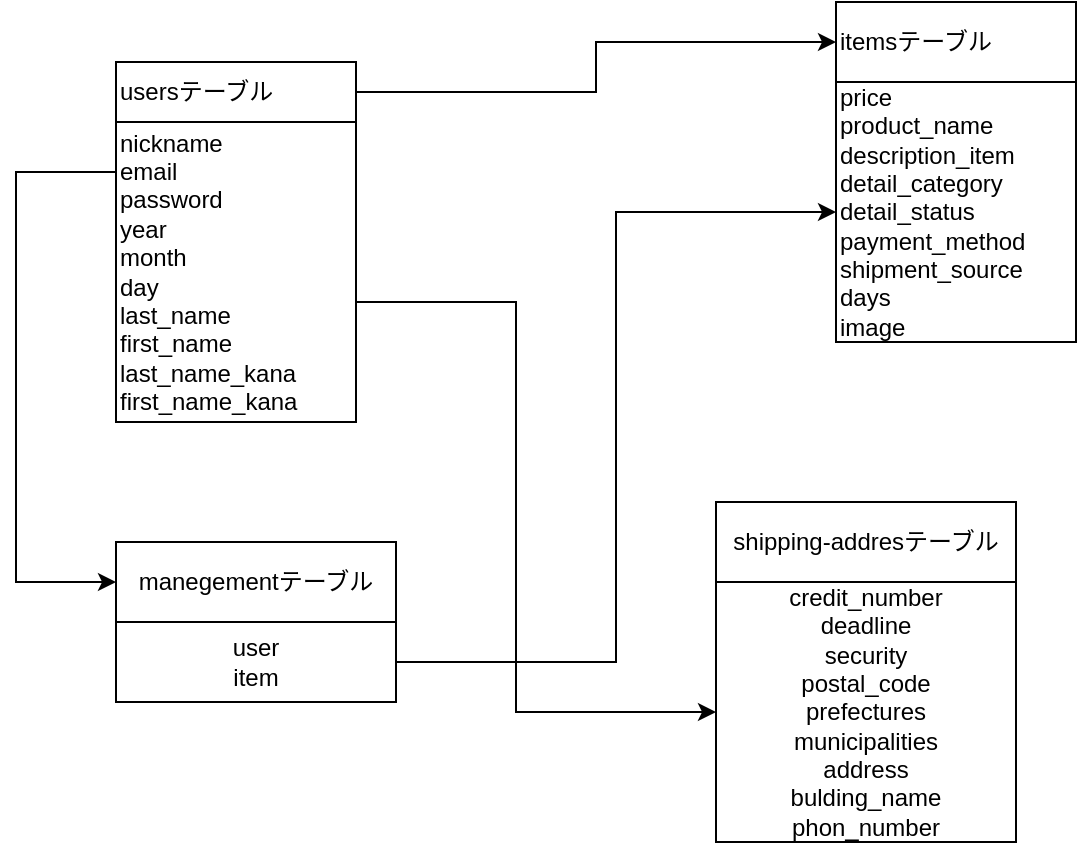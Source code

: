 <mxfile>
    <diagram id="gzY923nyXXnyxxWyLKbQ" name="ページ1">
        <mxGraphModel dx="724" dy="680" grid="1" gridSize="10" guides="1" tooltips="1" connect="1" arrows="1" fold="1" page="1" pageScale="1" pageWidth="827" pageHeight="1169" math="0" shadow="0">
            <root>
                <mxCell id="0"/>
                <mxCell id="1" parent="0"/>
                <mxCell id="28" style="edgeStyle=orthogonalEdgeStyle;rounded=0;orthogonalLoop=1;jettySize=auto;html=1;exitX=1;exitY=0.5;exitDx=0;exitDy=0;entryX=0;entryY=0.5;entryDx=0;entryDy=0;" parent="1" source="2" target="8" edge="1">
                    <mxGeometry relative="1" as="geometry"/>
                </mxCell>
                <object label="usersテーブル" id="2">
                    <mxCell style="rounded=0;whiteSpace=wrap;html=1;align=left;" parent="1" vertex="1">
                        <mxGeometry x="70" y="90" width="120" height="30" as="geometry"/>
                    </mxCell>
                </object>
                <mxCell id="13" style="edgeStyle=orthogonalEdgeStyle;rounded=0;orthogonalLoop=1;jettySize=auto;html=1;entryX=0;entryY=0.5;entryDx=0;entryDy=0;exitX=0;exitY=0.5;exitDx=0;exitDy=0;" parent="1" source="3" target="19" edge="1">
                    <mxGeometry relative="1" as="geometry">
                        <mxPoint x="20" y="200" as="sourcePoint"/>
                        <mxPoint x="70" y="290" as="targetPoint"/>
                        <Array as="points">
                            <mxPoint x="70" y="145"/>
                            <mxPoint x="20" y="145"/>
                            <mxPoint x="20" y="350"/>
                        </Array>
                    </mxGeometry>
                </mxCell>
                <mxCell id="29" style="edgeStyle=orthogonalEdgeStyle;rounded=0;orthogonalLoop=1;jettySize=auto;html=1;exitX=0.5;exitY=1;exitDx=0;exitDy=0;entryX=0;entryY=0.5;entryDx=0;entryDy=0;" edge="1" parent="1" source="3" target="27">
                    <mxGeometry relative="1" as="geometry">
                        <Array as="points">
                            <mxPoint x="130" y="210"/>
                            <mxPoint x="270" y="210"/>
                            <mxPoint x="270" y="415"/>
                        </Array>
                    </mxGeometry>
                </mxCell>
                <mxCell id="3" value="nickname&lt;br&gt;email&lt;br&gt;password&lt;br&gt;year&lt;br&gt;month&lt;br&gt;day&lt;br&gt;last_name&lt;br&gt;first_name&lt;br&gt;last_name_kana&lt;br&gt;first_name_kana" style="rounded=0;whiteSpace=wrap;html=1;align=left;" parent="1" vertex="1">
                    <mxGeometry x="70" y="120" width="120" height="150" as="geometry"/>
                </mxCell>
                <object label="itemsテーブル" id="8">
                    <mxCell style="rounded=0;whiteSpace=wrap;html=1;align=left;" parent="1" vertex="1">
                        <mxGeometry x="430" y="60" width="120" height="40" as="geometry"/>
                    </mxCell>
                </object>
                <object label="price&lt;br&gt;product_name&lt;br&gt;description_item&lt;br&gt;detail_category&lt;br&gt;detail_status&lt;br&gt;payment_method&lt;br&gt;shipment_source&lt;br&gt;days&lt;br&gt;image" id="10">
                    <mxCell style="rounded=0;whiteSpace=wrap;html=1;align=left;" parent="1" vertex="1">
                        <mxGeometry x="430" y="100" width="120" height="130" as="geometry"/>
                    </mxCell>
                </object>
                <object label="manegementテーブル" id="19">
                    <mxCell style="rounded=0;whiteSpace=wrap;html=1;" parent="1" vertex="1">
                        <mxGeometry x="70" y="330" width="140" height="40" as="geometry"/>
                    </mxCell>
                </object>
                <mxCell id="30" style="edgeStyle=orthogonalEdgeStyle;rounded=0;orthogonalLoop=1;jettySize=auto;html=1;exitX=1;exitY=0.5;exitDx=0;exitDy=0;entryX=0;entryY=0.5;entryDx=0;entryDy=0;" edge="1" parent="1" source="24" target="10">
                    <mxGeometry relative="1" as="geometry"/>
                </mxCell>
                <object label="user&lt;br&gt;item" id="24">
                    <mxCell style="rounded=0;whiteSpace=wrap;html=1;" parent="1" vertex="1">
                        <mxGeometry x="70" y="370" width="140" height="40" as="geometry"/>
                    </mxCell>
                </object>
                <object label="shipping-addresテーブル" id="26">
                    <mxCell style="rounded=0;whiteSpace=wrap;html=1;" parent="1" vertex="1">
                        <mxGeometry x="370" y="310" width="150" height="40" as="geometry"/>
                    </mxCell>
                </object>
                <object label="credit_number&lt;br&gt;deadline&lt;br&gt;security&lt;br&gt;postal_code&lt;br&gt;prefectures&lt;br&gt;municipalities&lt;br&gt;address&lt;br&gt;bulding_name&lt;br&gt;phon_number" id="27">
                    <mxCell style="rounded=0;whiteSpace=wrap;html=1;" parent="1" vertex="1">
                        <mxGeometry x="370" y="350" width="150" height="130" as="geometry"/>
                    </mxCell>
                </object>
            </root>
        </mxGraphModel>
    </diagram>
</mxfile>